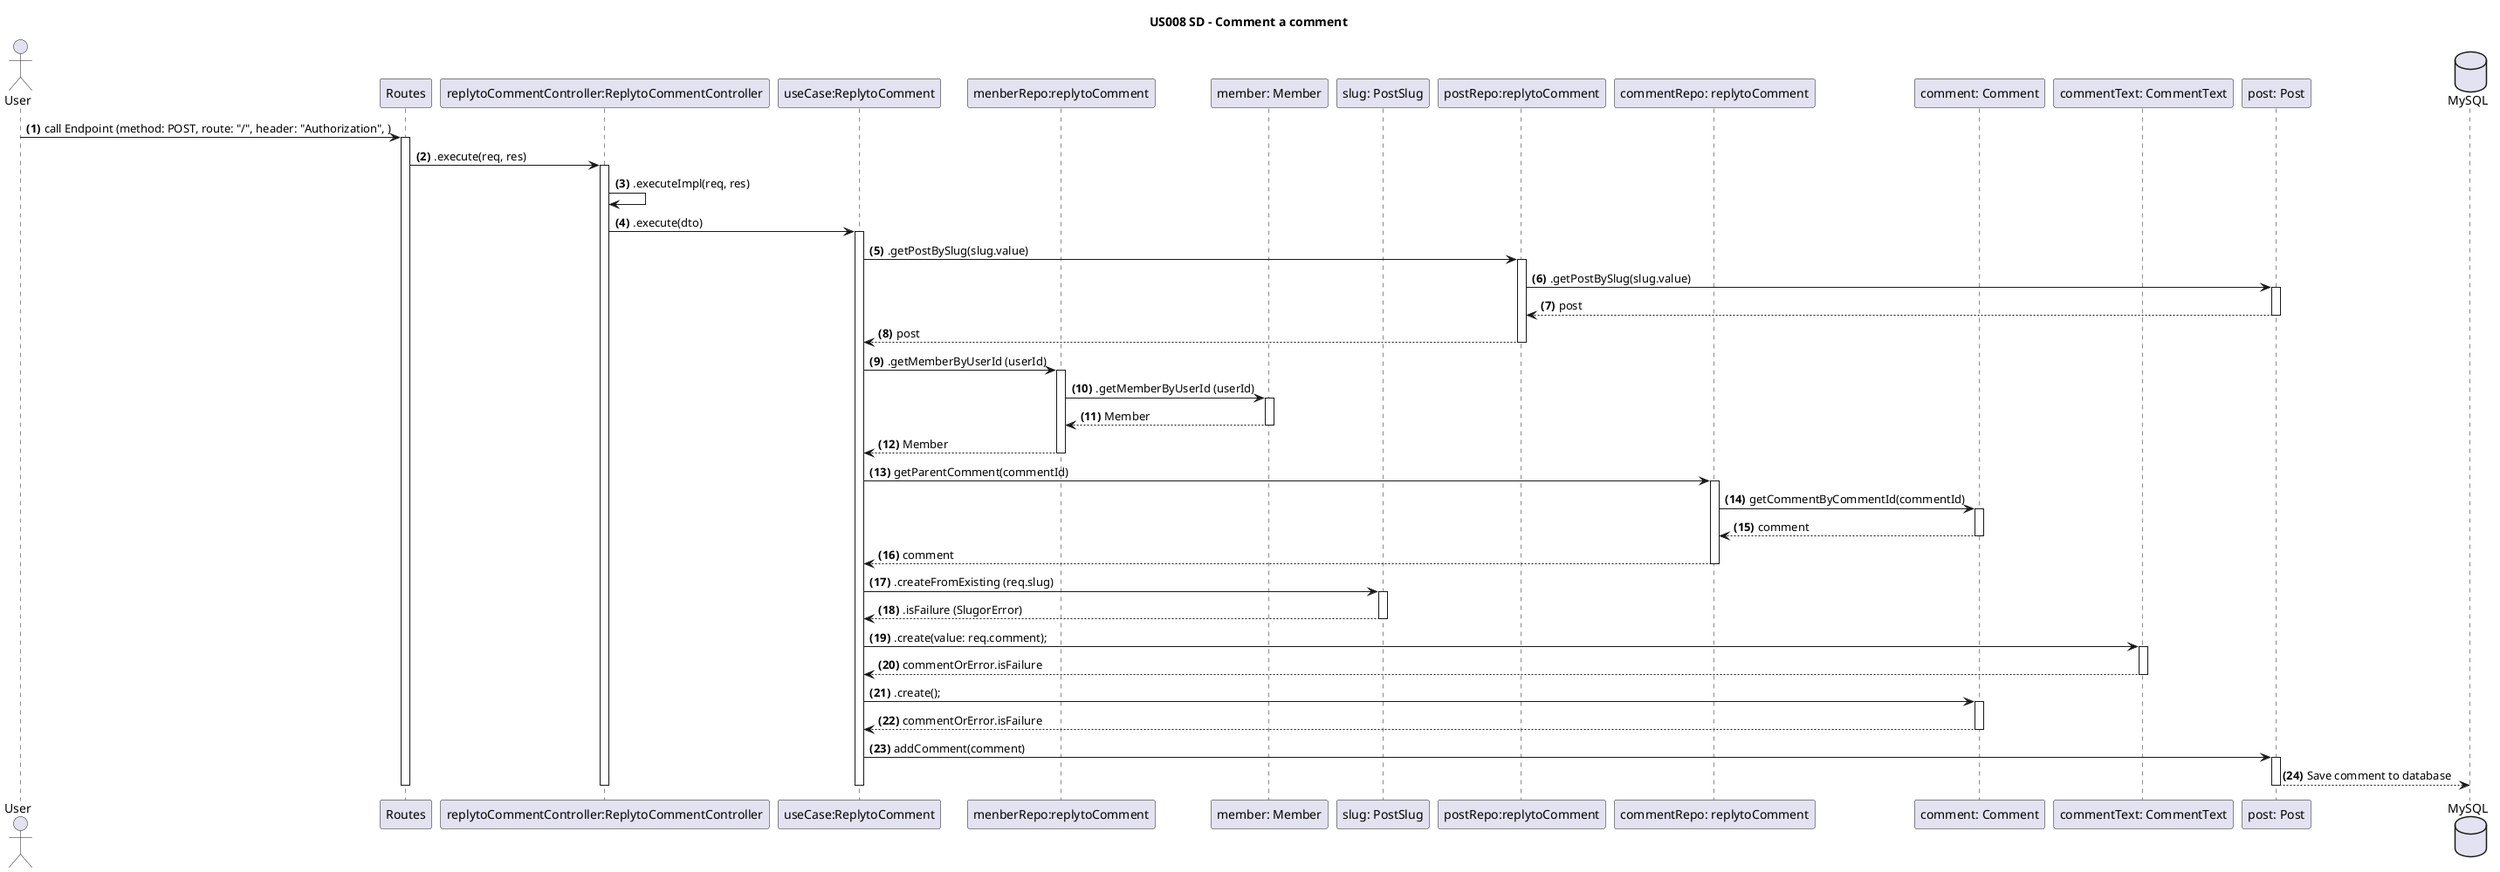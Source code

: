 @startuml SD-creta comment to comment
autonumber "<b>(0)"
title US008 SD - Comment a comment
actor User
participant Routes
participant "replytoCommentController:ReplytoCommentController" as ReplytoCommentController
Participant "useCase:ReplytoComment" as ReplytoCommentUseCase
participant "menberRepo:replytoComment" as IMemberRepo
participant "member: Member" as Member
participant "slug: PostSlug" as PostSlug
participant "postRepo:replytoComment" as IPostRepo
participant "commentRepo: replytoComment" as ICommentRepo
participant "comment: Comment" as Comment

participant "commentText: CommentText" as CommentText
participant "post: Post" as Post
database MySQL as database

User -> Routes:  call Endpoint (method: POST, route: "/", header: "Authorization", )
activate Routes
Routes -> ReplytoCommentController: .execute(req, res)
activate ReplytoCommentController
ReplytoCommentController ->ReplytoCommentController: .executeImpl(req, res)
ReplytoCommentController -> ReplytoCommentUseCase: .execute(dto)
activate ReplytoCommentUseCase 
ReplytoCommentUseCase -> IPostRepo: .getPostBySlug(slug.value)
activate IPostRepo
IPostRepo -> Post: .getPostBySlug(slug.value)
activate Post
Post --> IPostRepo: post
deactivate Post
IPostRepo --> ReplytoCommentUseCase: post
deactivate IPostRepo
ReplytoCommentUseCase-> IMemberRepo:  .getMemberByUserId (userId)
activate IMemberRepo
IMemberRepo -> Member: .getMemberByUserId (userId)
activate Member
Member --> IMemberRepo:  Member
deactivate Member
IMemberRepo --> ReplytoCommentUseCase:  Member
deactivate IMemberRepo
ReplytoCommentUseCase -> ICommentRepo: getParentComment(commentId)
activate ICommentRepo
ICommentRepo -> Comment: getCommentByCommentId(commentId)
activate Comment
Comment --> ICommentRepo: comment
deactivate Comment
ICommentRepo --> ReplytoCommentUseCase: comment
deactivate ICommentRepo
ReplytoCommentUseCase -> PostSlug:.createFromExisting (req.slug)
activate PostSlug
PostSlug --> ReplytoCommentUseCase: .isFailure (SlugorError)
deactivate PostSlug
ReplytoCommentUseCase -> CommentText: .create(value: req.comment);
activate CommentText
CommentText --> ReplytoCommentUseCase: commentOrError.isFailure
deactivate CommentText
ReplytoCommentUseCase -> Comment: .create();
activate Comment
Comment --> ReplytoCommentUseCase: commentOrError.isFailure
deactivate Comment
ReplytoCommentUseCase -> Post: addComment(comment)
activate Post
Post --> database: Save comment to database
deactivate Post
deactivate Routes
deactivate ReplytoCommentController
deactivate ReplytoCommentUseCase
@enduml

